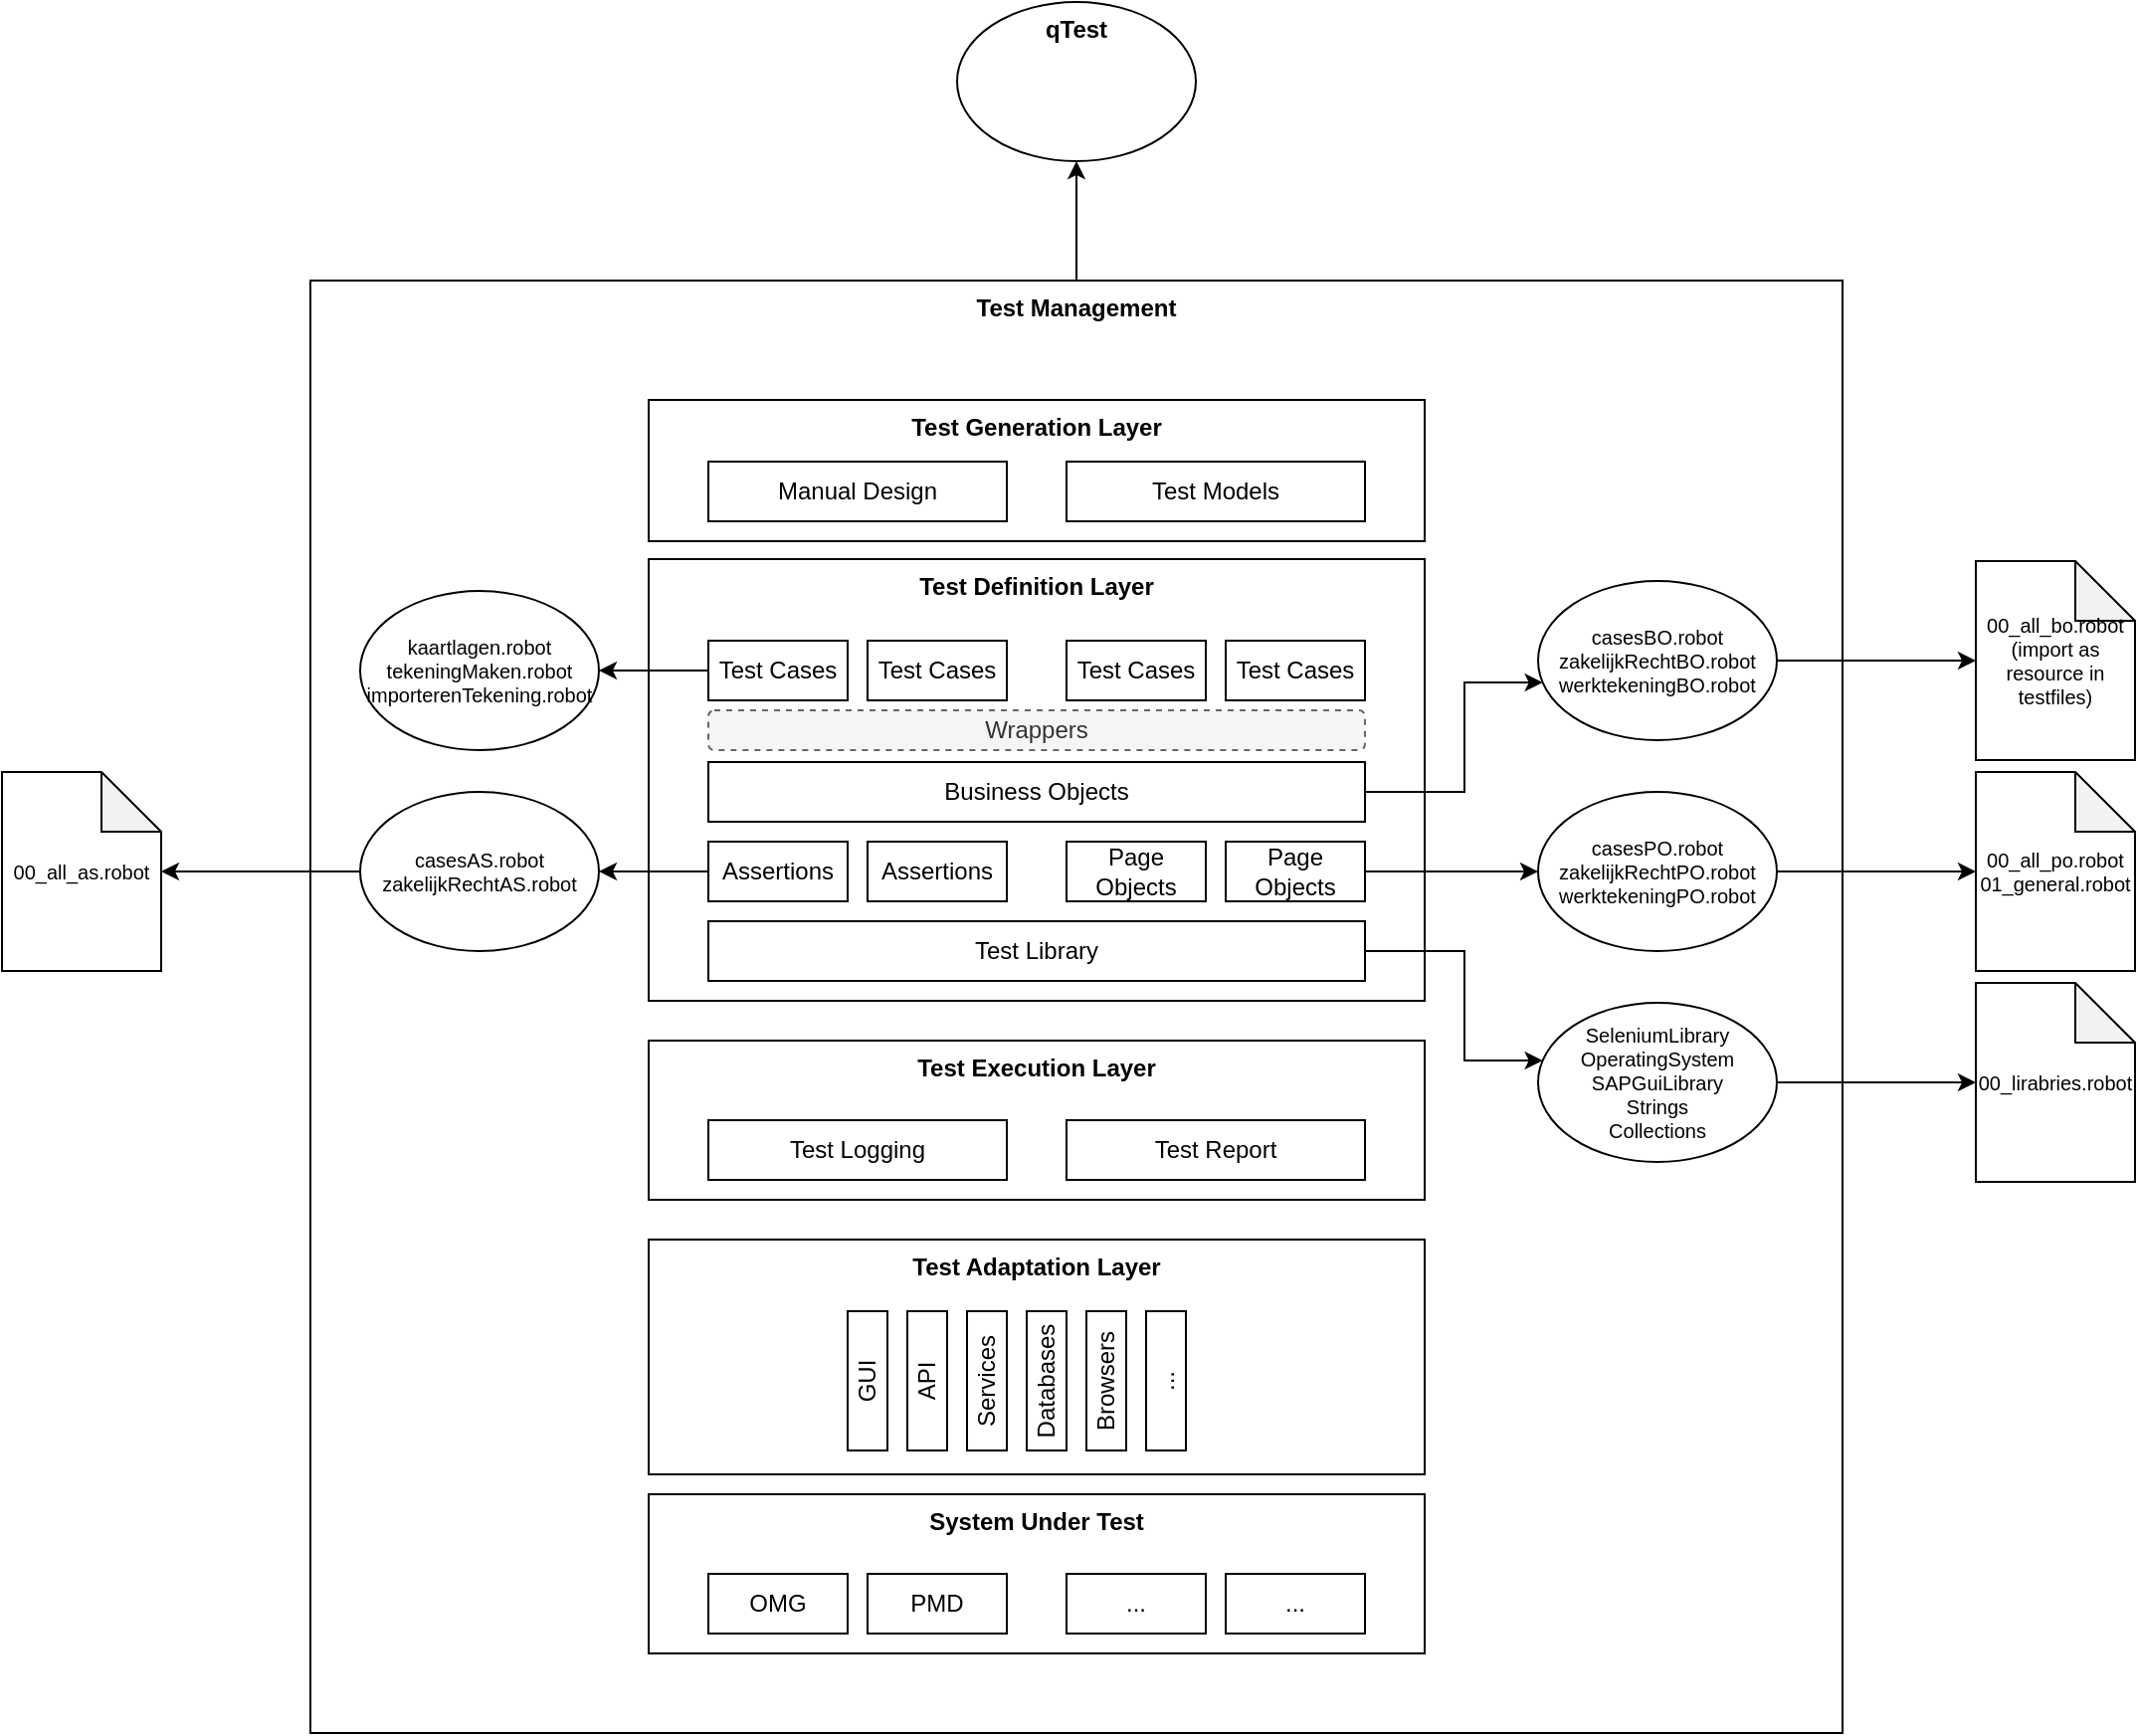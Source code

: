 <mxfile version="14.2.2" type="github">
  <diagram id="8tTxIPcfSnXsYFQpMSlw" name="Page-1">
    <mxGraphModel dx="3076" dy="762" grid="1" gridSize="10" guides="1" tooltips="1" connect="1" arrows="1" fold="1" page="1" pageScale="1" pageWidth="827" pageHeight="1169" math="0" shadow="0">
      <root>
        <mxCell id="0" />
        <mxCell id="1" parent="0" />
        <mxCell id="OmSEWwTg2d_qXSSiuepV-2" value="" style="edgeStyle=orthogonalEdgeStyle;rounded=0;orthogonalLoop=1;jettySize=auto;html=1;" edge="1" parent="1" source="OmSEWwTg2d_qXSSiuepV-3" target="OmSEWwTg2d_qXSSiuepV-43">
          <mxGeometry relative="1" as="geometry" />
        </mxCell>
        <mxCell id="OmSEWwTg2d_qXSSiuepV-3" value="Test Management" style="rounded=0;whiteSpace=wrap;html=1;verticalAlign=top;fontStyle=1" vertex="1" parent="1">
          <mxGeometry x="-810" y="180" width="770" height="730" as="geometry" />
        </mxCell>
        <mxCell id="OmSEWwTg2d_qXSSiuepV-4" value="Test Adaptation Layer" style="rounded=0;whiteSpace=wrap;html=1;horizontal=1;verticalAlign=top;fontStyle=1" vertex="1" parent="1">
          <mxGeometry x="-640" y="662" width="390" height="118" as="geometry" />
        </mxCell>
        <mxCell id="OmSEWwTg2d_qXSSiuepV-5" value="GUI" style="rounded=0;whiteSpace=wrap;html=1;horizontal=0;" vertex="1" parent="1">
          <mxGeometry x="-540" y="698" width="20" height="70" as="geometry" />
        </mxCell>
        <mxCell id="OmSEWwTg2d_qXSSiuepV-6" value="API" style="rounded=0;whiteSpace=wrap;html=1;horizontal=0;" vertex="1" parent="1">
          <mxGeometry x="-510" y="698" width="20" height="70" as="geometry" />
        </mxCell>
        <mxCell id="OmSEWwTg2d_qXSSiuepV-7" value="Services" style="rounded=0;whiteSpace=wrap;html=1;horizontal=0;" vertex="1" parent="1">
          <mxGeometry x="-480" y="698" width="20" height="70" as="geometry" />
        </mxCell>
        <mxCell id="OmSEWwTg2d_qXSSiuepV-8" value="Databases" style="rounded=0;whiteSpace=wrap;html=1;horizontal=0;" vertex="1" parent="1">
          <mxGeometry x="-450" y="698" width="20" height="70" as="geometry" />
        </mxCell>
        <mxCell id="OmSEWwTg2d_qXSSiuepV-9" value="Test Execution Layer" style="rounded=0;whiteSpace=wrap;html=1;verticalAlign=top;fontStyle=1" vertex="1" parent="1">
          <mxGeometry x="-640" y="562" width="390" height="80" as="geometry" />
        </mxCell>
        <mxCell id="OmSEWwTg2d_qXSSiuepV-10" value="Test Logging" style="rounded=0;whiteSpace=wrap;html=1;" vertex="1" parent="1">
          <mxGeometry x="-610" y="602" width="150" height="30" as="geometry" />
        </mxCell>
        <mxCell id="OmSEWwTg2d_qXSSiuepV-11" value="Test Report" style="rounded=0;whiteSpace=wrap;html=1;" vertex="1" parent="1">
          <mxGeometry x="-430" y="602" width="150" height="30" as="geometry" />
        </mxCell>
        <mxCell id="OmSEWwTg2d_qXSSiuepV-12" value="Browsers" style="rounded=0;whiteSpace=wrap;html=1;horizontal=0;" vertex="1" parent="1">
          <mxGeometry x="-420" y="698" width="20" height="70" as="geometry" />
        </mxCell>
        <mxCell id="OmSEWwTg2d_qXSSiuepV-13" value="..." style="rounded=0;whiteSpace=wrap;html=1;horizontal=0;" vertex="1" parent="1">
          <mxGeometry x="-390" y="698" width="20" height="70" as="geometry" />
        </mxCell>
        <mxCell id="OmSEWwTg2d_qXSSiuepV-14" value="Test Definition Layer" style="rounded=0;whiteSpace=wrap;html=1;verticalAlign=top;fontStyle=1" vertex="1" parent="1">
          <mxGeometry x="-640" y="320" width="390" height="222" as="geometry" />
        </mxCell>
        <mxCell id="OmSEWwTg2d_qXSSiuepV-15" value="" style="edgeStyle=orthogonalEdgeStyle;rounded=0;orthogonalLoop=1;jettySize=auto;html=1;fontSize=10;" edge="1" parent="1" source="OmSEWwTg2d_qXSSiuepV-16" target="OmSEWwTg2d_qXSSiuepV-23">
          <mxGeometry relative="1" as="geometry">
            <Array as="points">
              <mxPoint x="-230" y="437" />
              <mxPoint x="-230" y="382" />
            </Array>
          </mxGeometry>
        </mxCell>
        <mxCell id="OmSEWwTg2d_qXSSiuepV-16" value="Business Objects" style="rounded=0;whiteSpace=wrap;html=1;" vertex="1" parent="1">
          <mxGeometry x="-610" y="422" width="330" height="30" as="geometry" />
        </mxCell>
        <mxCell id="OmSEWwTg2d_qXSSiuepV-17" value="" style="edgeStyle=orthogonalEdgeStyle;rounded=0;orthogonalLoop=1;jettySize=auto;html=1;" edge="1" parent="1" source="OmSEWwTg2d_qXSSiuepV-18" target="OmSEWwTg2d_qXSSiuepV-19">
          <mxGeometry relative="1" as="geometry">
            <Array as="points">
              <mxPoint x="-230" y="517" />
              <mxPoint x="-230" y="572" />
            </Array>
          </mxGeometry>
        </mxCell>
        <mxCell id="OmSEWwTg2d_qXSSiuepV-18" value="Test Library" style="rounded=0;whiteSpace=wrap;html=1;" vertex="1" parent="1">
          <mxGeometry x="-610" y="502" width="330" height="30" as="geometry" />
        </mxCell>
        <mxCell id="OmSEWwTg2d_qXSSiuepV-46" value="" style="edgeStyle=orthogonalEdgeStyle;rounded=0;orthogonalLoop=1;jettySize=auto;html=1;" edge="1" parent="1" source="OmSEWwTg2d_qXSSiuepV-19" target="OmSEWwTg2d_qXSSiuepV-45">
          <mxGeometry relative="1" as="geometry" />
        </mxCell>
        <mxCell id="OmSEWwTg2d_qXSSiuepV-19" value="SeleniumLibrary&lt;br style=&quot;font-size: 10px;&quot;&gt;OperatingSystem&lt;br style=&quot;font-size: 10px;&quot;&gt;SAPGuiLibrary&lt;br style=&quot;font-size: 10px;&quot;&gt;Strings&lt;br style=&quot;font-size: 10px;&quot;&gt;Collections" style="ellipse;whiteSpace=wrap;html=1;rounded=0;fontSize=10;" vertex="1" parent="1">
          <mxGeometry x="-193" y="543" width="120" height="80" as="geometry" />
        </mxCell>
        <mxCell id="OmSEWwTg2d_qXSSiuepV-20" value="" style="edgeStyle=orthogonalEdgeStyle;rounded=0;orthogonalLoop=1;jettySize=auto;html=1;fontSize=10;" edge="1" parent="1" source="OmSEWwTg2d_qXSSiuepV-21" target="OmSEWwTg2d_qXSSiuepV-22">
          <mxGeometry relative="1" as="geometry" />
        </mxCell>
        <mxCell id="OmSEWwTg2d_qXSSiuepV-21" value="Page Objects" style="rounded=0;whiteSpace=wrap;html=1;" vertex="1" parent="1">
          <mxGeometry x="-350" y="462" width="70" height="30" as="geometry" />
        </mxCell>
        <mxCell id="OmSEWwTg2d_qXSSiuepV-48" value="" style="edgeStyle=orthogonalEdgeStyle;rounded=0;orthogonalLoop=1;jettySize=auto;html=1;" edge="1" parent="1" source="OmSEWwTg2d_qXSSiuepV-22" target="OmSEWwTg2d_qXSSiuepV-47">
          <mxGeometry relative="1" as="geometry" />
        </mxCell>
        <mxCell id="OmSEWwTg2d_qXSSiuepV-22" value="casesPO.robot&lt;br&gt;zakelijkRechtPO.robot&lt;br&gt;werktekeningPO.robot" style="ellipse;whiteSpace=wrap;html=1;rounded=0;fontSize=10;" vertex="1" parent="1">
          <mxGeometry x="-193" y="437" width="120" height="80" as="geometry" />
        </mxCell>
        <mxCell id="OmSEWwTg2d_qXSSiuepV-50" value="" style="edgeStyle=orthogonalEdgeStyle;rounded=0;orthogonalLoop=1;jettySize=auto;html=1;" edge="1" parent="1" source="OmSEWwTg2d_qXSSiuepV-23" target="OmSEWwTg2d_qXSSiuepV-49">
          <mxGeometry relative="1" as="geometry" />
        </mxCell>
        <mxCell id="OmSEWwTg2d_qXSSiuepV-23" value="casesBO.robot&lt;br&gt;zakelijkRechtBO.robot&lt;br&gt;werktekeningBO.robot" style="ellipse;whiteSpace=wrap;html=1;rounded=0;fontSize=10;" vertex="1" parent="1">
          <mxGeometry x="-193" y="331" width="120" height="80" as="geometry" />
        </mxCell>
        <mxCell id="OmSEWwTg2d_qXSSiuepV-24" value="" style="edgeStyle=orthogonalEdgeStyle;rounded=0;orthogonalLoop=1;jettySize=auto;html=1;fontSize=10;" edge="1" parent="1" source="OmSEWwTg2d_qXSSiuepV-25" target="OmSEWwTg2d_qXSSiuepV-26">
          <mxGeometry relative="1" as="geometry" />
        </mxCell>
        <mxCell id="OmSEWwTg2d_qXSSiuepV-25" value="Assertions" style="rounded=0;whiteSpace=wrap;html=1;" vertex="1" parent="1">
          <mxGeometry x="-610" y="462" width="70" height="30" as="geometry" />
        </mxCell>
        <mxCell id="OmSEWwTg2d_qXSSiuepV-52" value="" style="edgeStyle=orthogonalEdgeStyle;rounded=0;orthogonalLoop=1;jettySize=auto;html=1;" edge="1" parent="1" source="OmSEWwTg2d_qXSSiuepV-26" target="OmSEWwTg2d_qXSSiuepV-51">
          <mxGeometry relative="1" as="geometry" />
        </mxCell>
        <mxCell id="OmSEWwTg2d_qXSSiuepV-26" value="casesAS.robot&lt;br style=&quot;font-size: 10px&quot;&gt;zakelijkRechtAS.robot" style="ellipse;whiteSpace=wrap;html=1;rounded=0;fontSize=10;" vertex="1" parent="1">
          <mxGeometry x="-785" y="437" width="120" height="80" as="geometry" />
        </mxCell>
        <mxCell id="OmSEWwTg2d_qXSSiuepV-27" value="" style="edgeStyle=orthogonalEdgeStyle;rounded=0;orthogonalLoop=1;jettySize=auto;html=1;fontSize=10;" edge="1" parent="1" source="OmSEWwTg2d_qXSSiuepV-28" target="OmSEWwTg2d_qXSSiuepV-29">
          <mxGeometry relative="1" as="geometry" />
        </mxCell>
        <mxCell id="OmSEWwTg2d_qXSSiuepV-28" value="Test Cases" style="rounded=0;whiteSpace=wrap;html=1;" vertex="1" parent="1">
          <mxGeometry x="-610" y="361" width="70" height="30" as="geometry" />
        </mxCell>
        <mxCell id="OmSEWwTg2d_qXSSiuepV-29" value="kaartlagen.robot&lt;br style=&quot;font-size: 10px&quot;&gt;tekeningMaken.robot&lt;br style=&quot;font-size: 10px&quot;&gt;importerenTekening.robot" style="ellipse;whiteSpace=wrap;html=1;rounded=0;fontSize=10;" vertex="1" parent="1">
          <mxGeometry x="-785" y="336" width="120" height="80" as="geometry" />
        </mxCell>
        <mxCell id="OmSEWwTg2d_qXSSiuepV-30" value="Test Cases" style="rounded=0;whiteSpace=wrap;html=1;" vertex="1" parent="1">
          <mxGeometry x="-530" y="361" width="70" height="30" as="geometry" />
        </mxCell>
        <mxCell id="OmSEWwTg2d_qXSSiuepV-31" value="Page Objects" style="rounded=0;whiteSpace=wrap;html=1;" vertex="1" parent="1">
          <mxGeometry x="-430" y="462" width="70" height="30" as="geometry" />
        </mxCell>
        <mxCell id="OmSEWwTg2d_qXSSiuepV-32" value="Assertions" style="rounded=0;whiteSpace=wrap;html=1;" vertex="1" parent="1">
          <mxGeometry x="-530" y="462" width="70" height="30" as="geometry" />
        </mxCell>
        <mxCell id="OmSEWwTg2d_qXSSiuepV-33" value="Test Cases" style="rounded=0;whiteSpace=wrap;html=1;" vertex="1" parent="1">
          <mxGeometry x="-430" y="361" width="70" height="30" as="geometry" />
        </mxCell>
        <mxCell id="OmSEWwTg2d_qXSSiuepV-34" value="Test Cases" style="rounded=0;whiteSpace=wrap;html=1;" vertex="1" parent="1">
          <mxGeometry x="-350" y="361" width="70" height="30" as="geometry" />
        </mxCell>
        <mxCell id="OmSEWwTg2d_qXSSiuepV-35" value="Test Generation Layer" style="rounded=0;whiteSpace=wrap;html=1;verticalAlign=top;fontStyle=1" vertex="1" parent="1">
          <mxGeometry x="-640" y="240" width="390" height="71" as="geometry" />
        </mxCell>
        <mxCell id="OmSEWwTg2d_qXSSiuepV-36" value="Manual Design" style="rounded=0;whiteSpace=wrap;html=1;" vertex="1" parent="1">
          <mxGeometry x="-610" y="271" width="150" height="30" as="geometry" />
        </mxCell>
        <mxCell id="OmSEWwTg2d_qXSSiuepV-37" value="Test Models" style="rounded=0;whiteSpace=wrap;html=1;" vertex="1" parent="1">
          <mxGeometry x="-430" y="271" width="150" height="30" as="geometry" />
        </mxCell>
        <mxCell id="OmSEWwTg2d_qXSSiuepV-38" value="System Under Test" style="rounded=0;whiteSpace=wrap;html=1;verticalAlign=top;fontStyle=1" vertex="1" parent="1">
          <mxGeometry x="-640" y="790" width="390" height="80" as="geometry" />
        </mxCell>
        <mxCell id="OmSEWwTg2d_qXSSiuepV-39" value="..." style="rounded=0;whiteSpace=wrap;html=1;" vertex="1" parent="1">
          <mxGeometry x="-350" y="830" width="70" height="30" as="geometry" />
        </mxCell>
        <mxCell id="OmSEWwTg2d_qXSSiuepV-40" value="OMG" style="rounded=0;whiteSpace=wrap;html=1;" vertex="1" parent="1">
          <mxGeometry x="-610" y="830" width="70" height="30" as="geometry" />
        </mxCell>
        <mxCell id="OmSEWwTg2d_qXSSiuepV-41" value="..." style="rounded=0;whiteSpace=wrap;html=1;" vertex="1" parent="1">
          <mxGeometry x="-430" y="830" width="70" height="30" as="geometry" />
        </mxCell>
        <mxCell id="OmSEWwTg2d_qXSSiuepV-42" value="PMD" style="rounded=0;whiteSpace=wrap;html=1;" vertex="1" parent="1">
          <mxGeometry x="-530" y="830" width="70" height="30" as="geometry" />
        </mxCell>
        <mxCell id="OmSEWwTg2d_qXSSiuepV-43" value="qTest" style="ellipse;whiteSpace=wrap;html=1;rounded=0;fontStyle=1;verticalAlign=top;" vertex="1" parent="1">
          <mxGeometry x="-485" y="40" width="120" height="80" as="geometry" />
        </mxCell>
        <mxCell id="OmSEWwTg2d_qXSSiuepV-44" value="Wrappers" style="rounded=1;whiteSpace=wrap;html=1;labelBorderColor=none;strokeColor=#666666;fontColor=#333333;dashed=1;glass=0;shadow=0;sketch=0;fillColor=#f5f5f5;" vertex="1" parent="1">
          <mxGeometry x="-610" y="396" width="330" height="20" as="geometry" />
        </mxCell>
        <mxCell id="OmSEWwTg2d_qXSSiuepV-45" value="00_lirabries.robot" style="shape=note;whiteSpace=wrap;html=1;backgroundOutline=1;darkOpacity=0.05;rounded=0;fontSize=10;" vertex="1" parent="1">
          <mxGeometry x="27" y="533" width="80" height="100" as="geometry" />
        </mxCell>
        <mxCell id="OmSEWwTg2d_qXSSiuepV-47" value="00_all_po.robot&lt;br&gt;01_general.robot" style="shape=note;whiteSpace=wrap;html=1;backgroundOutline=1;darkOpacity=0.05;rounded=0;fontSize=10;" vertex="1" parent="1">
          <mxGeometry x="27" y="427" width="80" height="100" as="geometry" />
        </mxCell>
        <mxCell id="OmSEWwTg2d_qXSSiuepV-49" value="00_all_bo.robot&lt;br&gt;(import as resource in testfiles)" style="shape=note;whiteSpace=wrap;html=1;backgroundOutline=1;darkOpacity=0.05;rounded=0;fontSize=10;" vertex="1" parent="1">
          <mxGeometry x="27" y="321" width="80" height="100" as="geometry" />
        </mxCell>
        <mxCell id="OmSEWwTg2d_qXSSiuepV-51" value="00_all_as.robot" style="shape=note;whiteSpace=wrap;html=1;backgroundOutline=1;darkOpacity=0.05;rounded=0;fontSize=10;" vertex="1" parent="1">
          <mxGeometry x="-965" y="427" width="80" height="100" as="geometry" />
        </mxCell>
      </root>
    </mxGraphModel>
  </diagram>
</mxfile>
